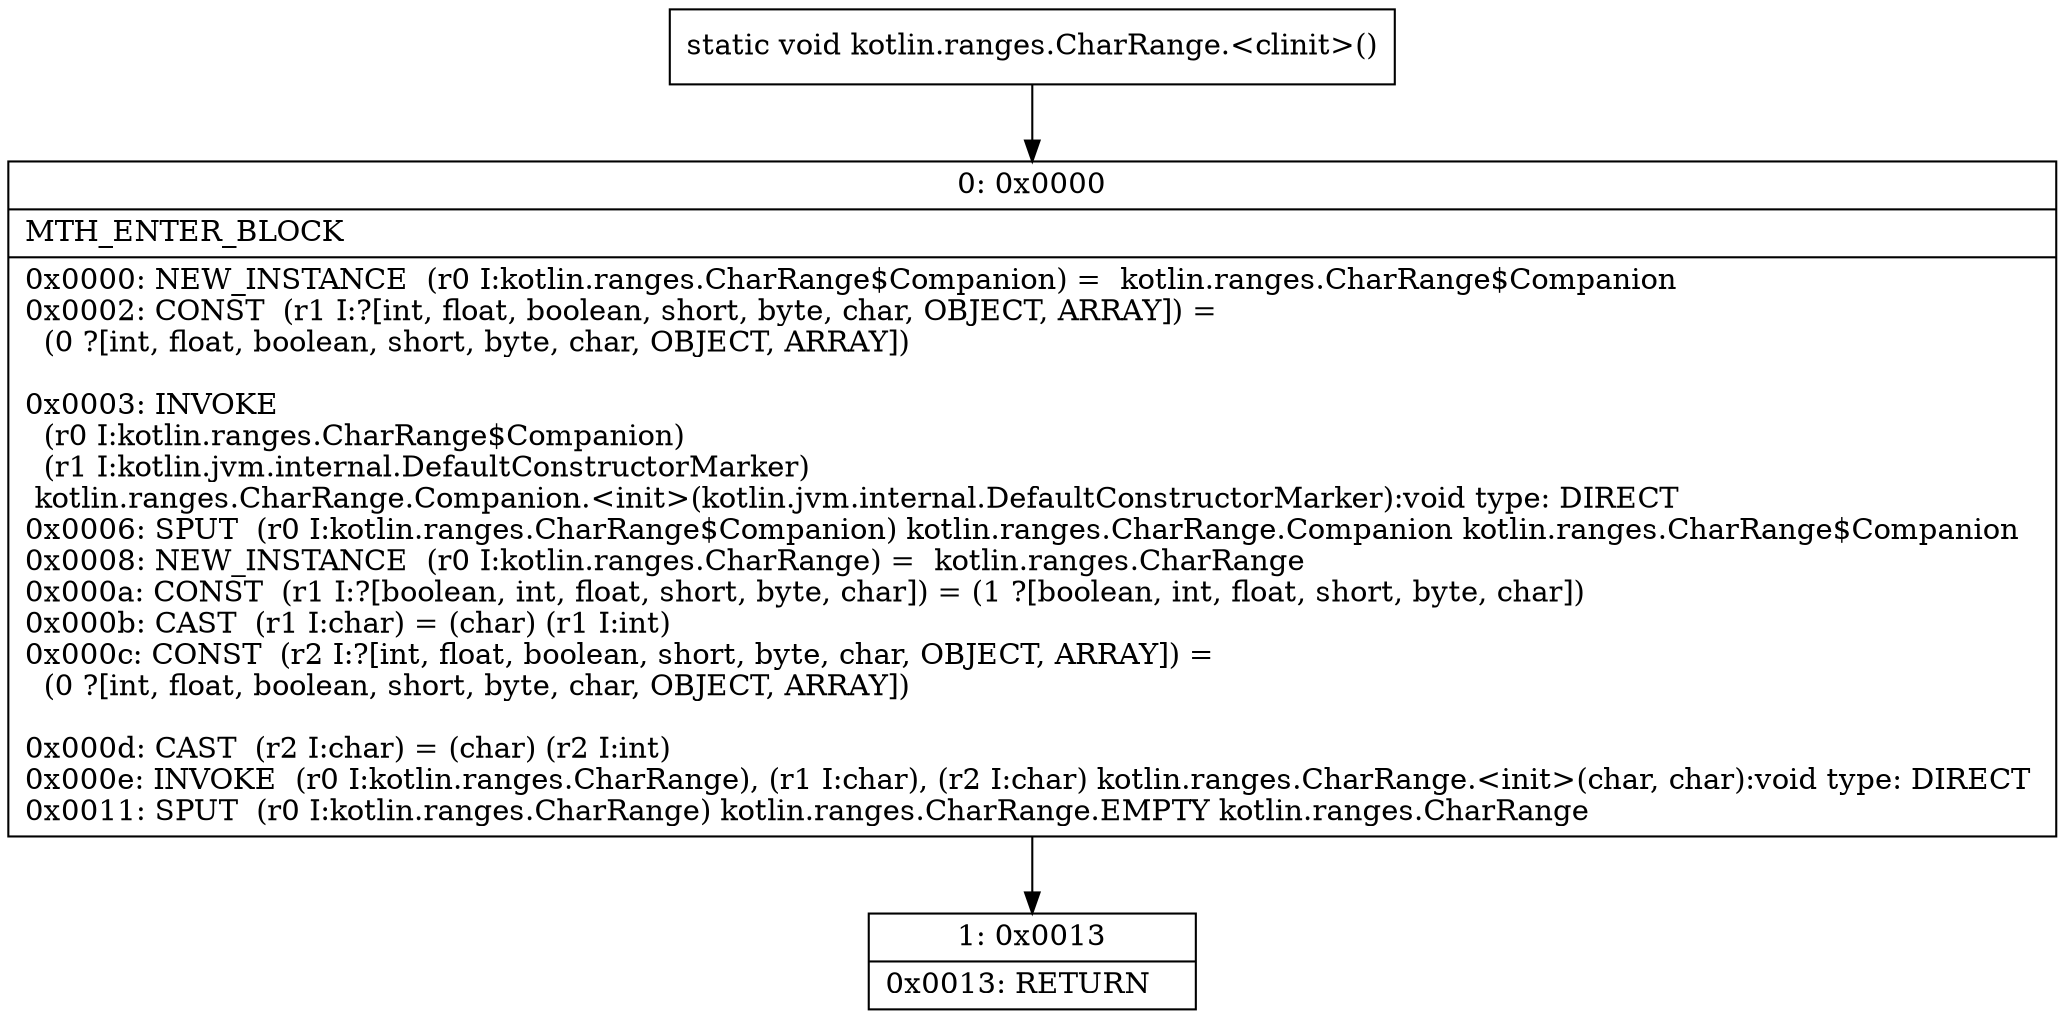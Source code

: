 digraph "CFG forkotlin.ranges.CharRange.\<clinit\>()V" {
Node_0 [shape=record,label="{0\:\ 0x0000|MTH_ENTER_BLOCK\l|0x0000: NEW_INSTANCE  (r0 I:kotlin.ranges.CharRange$Companion) =  kotlin.ranges.CharRange$Companion \l0x0002: CONST  (r1 I:?[int, float, boolean, short, byte, char, OBJECT, ARRAY]) = \l  (0 ?[int, float, boolean, short, byte, char, OBJECT, ARRAY])\l \l0x0003: INVOKE  \l  (r0 I:kotlin.ranges.CharRange$Companion)\l  (r1 I:kotlin.jvm.internal.DefaultConstructorMarker)\l kotlin.ranges.CharRange.Companion.\<init\>(kotlin.jvm.internal.DefaultConstructorMarker):void type: DIRECT \l0x0006: SPUT  (r0 I:kotlin.ranges.CharRange$Companion) kotlin.ranges.CharRange.Companion kotlin.ranges.CharRange$Companion \l0x0008: NEW_INSTANCE  (r0 I:kotlin.ranges.CharRange) =  kotlin.ranges.CharRange \l0x000a: CONST  (r1 I:?[boolean, int, float, short, byte, char]) = (1 ?[boolean, int, float, short, byte, char]) \l0x000b: CAST  (r1 I:char) = (char) (r1 I:int) \l0x000c: CONST  (r2 I:?[int, float, boolean, short, byte, char, OBJECT, ARRAY]) = \l  (0 ?[int, float, boolean, short, byte, char, OBJECT, ARRAY])\l \l0x000d: CAST  (r2 I:char) = (char) (r2 I:int) \l0x000e: INVOKE  (r0 I:kotlin.ranges.CharRange), (r1 I:char), (r2 I:char) kotlin.ranges.CharRange.\<init\>(char, char):void type: DIRECT \l0x0011: SPUT  (r0 I:kotlin.ranges.CharRange) kotlin.ranges.CharRange.EMPTY kotlin.ranges.CharRange \l}"];
Node_1 [shape=record,label="{1\:\ 0x0013|0x0013: RETURN   \l}"];
MethodNode[shape=record,label="{static void kotlin.ranges.CharRange.\<clinit\>() }"];
MethodNode -> Node_0;
Node_0 -> Node_1;
}

